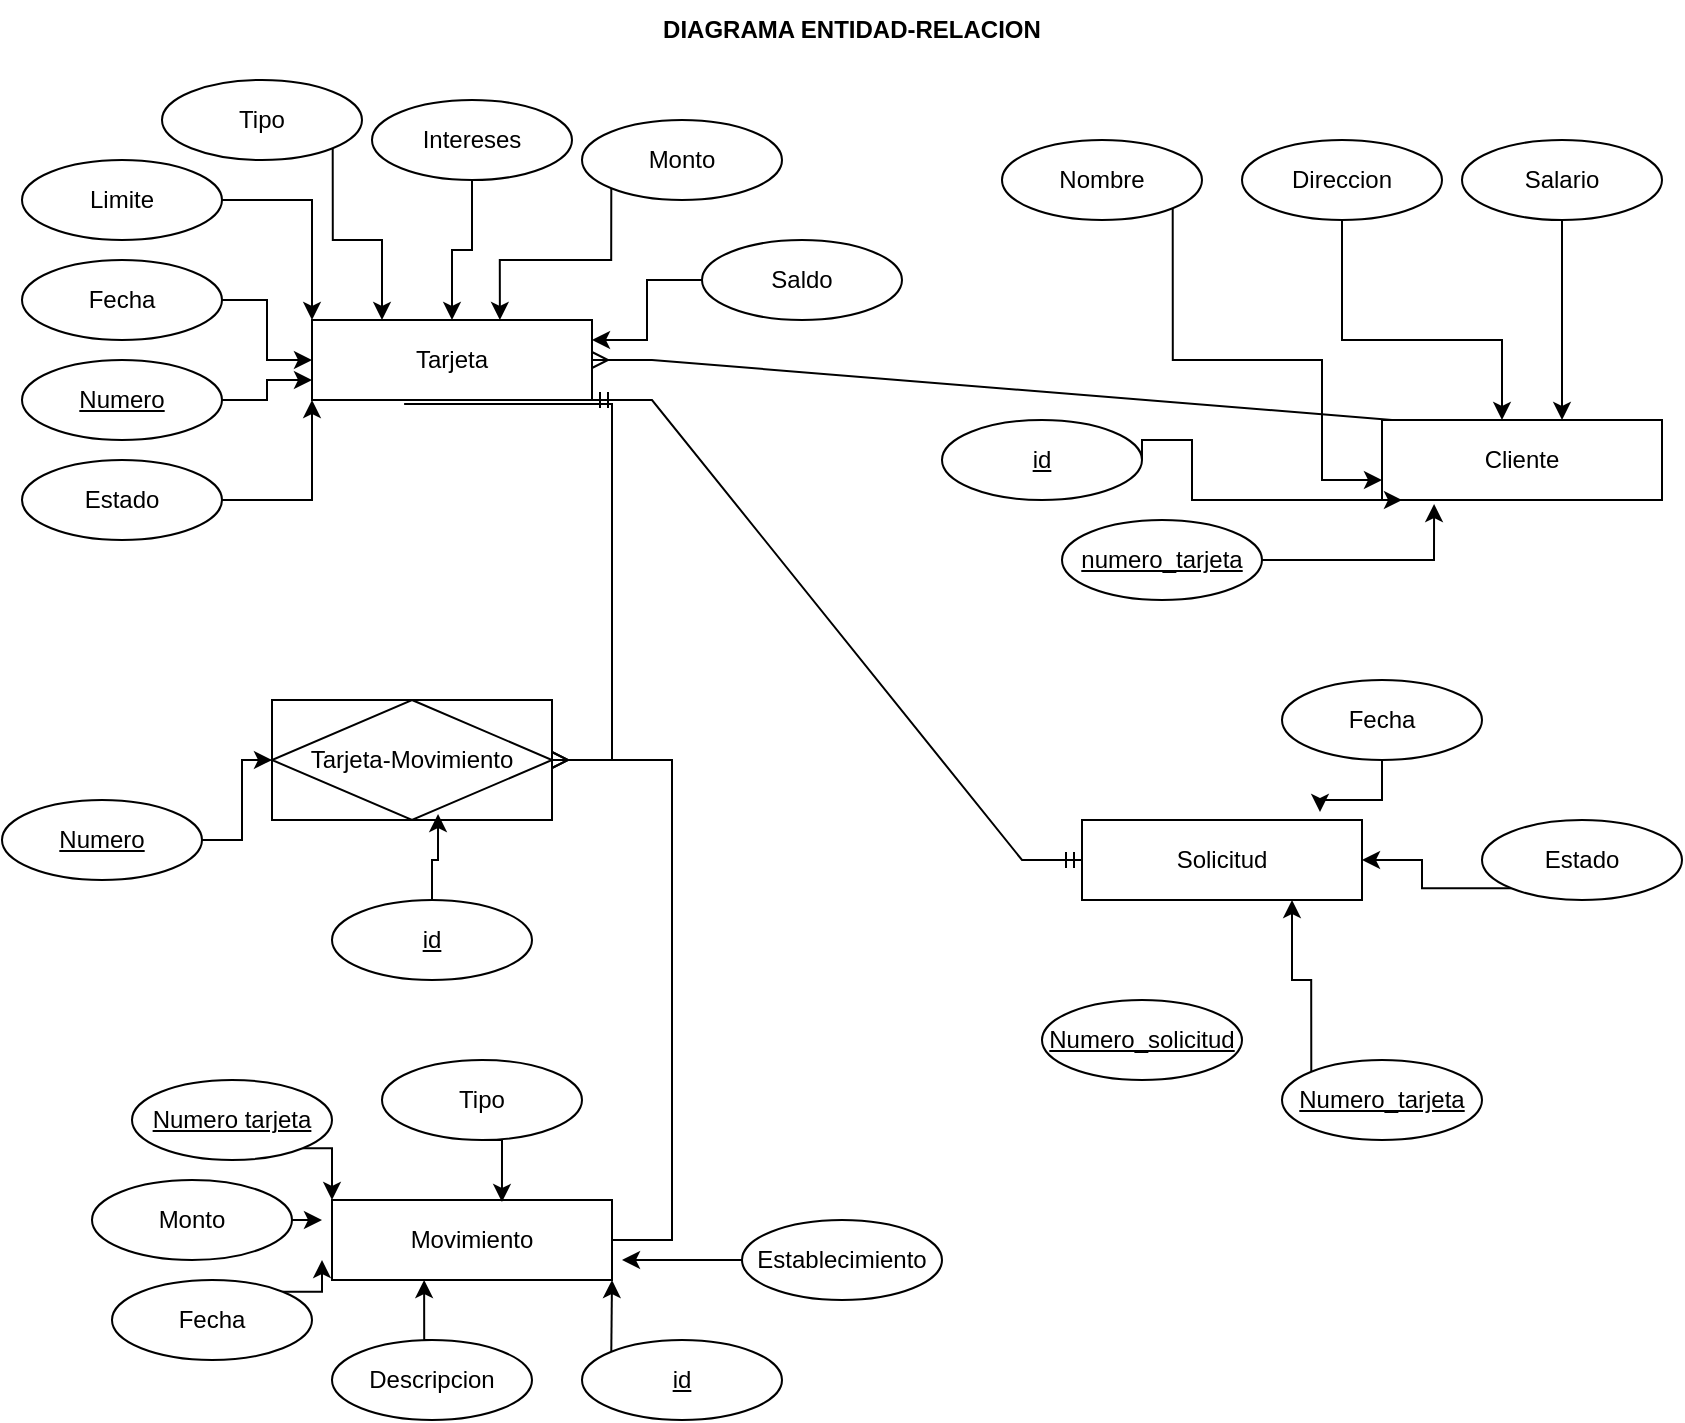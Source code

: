 <mxfile version="24.6.4" type="device">
  <diagram name="Page-1" id="MxZ0l3O3r8EjEsJYbbJX">
    <mxGraphModel dx="493" dy="757" grid="1" gridSize="10" guides="1" tooltips="1" connect="1" arrows="1" fold="1" page="1" pageScale="1" pageWidth="850" pageHeight="1100" math="0" shadow="0">
      <root>
        <mxCell id="0" />
        <mxCell id="1" parent="0" />
        <mxCell id="e3TEPgjFpsY1DIa8oNVu-4" value="Tarjeta" style="whiteSpace=wrap;html=1;align=center;" parent="1" vertex="1">
          <mxGeometry x="155" y="170" width="140" height="40" as="geometry" />
        </mxCell>
        <mxCell id="e3TEPgjFpsY1DIa8oNVu-5" value="Solicitud" style="whiteSpace=wrap;html=1;align=center;" parent="1" vertex="1">
          <mxGeometry x="540" y="420" width="140" height="40" as="geometry" />
        </mxCell>
        <mxCell id="e3TEPgjFpsY1DIa8oNVu-6" value="Movimiento" style="whiteSpace=wrap;html=1;align=center;" parent="1" vertex="1">
          <mxGeometry x="165" y="610" width="140" height="40" as="geometry" />
        </mxCell>
        <mxCell id="Ph1E0st66sPF-dPeZp6j-10" style="edgeStyle=orthogonalEdgeStyle;rounded=0;orthogonalLoop=1;jettySize=auto;html=1;exitX=1;exitY=0.5;exitDx=0;exitDy=0;entryX=0;entryY=0.75;entryDx=0;entryDy=0;" edge="1" parent="1" source="e3TEPgjFpsY1DIa8oNVu-8" target="e3TEPgjFpsY1DIa8oNVu-4">
          <mxGeometry relative="1" as="geometry" />
        </mxCell>
        <mxCell id="e3TEPgjFpsY1DIa8oNVu-8" value="Numero" style="ellipse;whiteSpace=wrap;html=1;align=center;fontStyle=4;" parent="1" vertex="1">
          <mxGeometry x="10" y="190" width="100" height="40" as="geometry" />
        </mxCell>
        <mxCell id="e3TEPgjFpsY1DIa8oNVu-9" value="&lt;div&gt;Direccion&lt;/div&gt;" style="ellipse;whiteSpace=wrap;html=1;align=center;" parent="1" vertex="1">
          <mxGeometry x="620" y="80" width="100" height="40" as="geometry" />
        </mxCell>
        <mxCell id="e3TEPgjFpsY1DIa8oNVu-10" value="Nombre" style="ellipse;whiteSpace=wrap;html=1;align=center;" parent="1" vertex="1">
          <mxGeometry x="500" y="80" width="100" height="40" as="geometry" />
        </mxCell>
        <mxCell id="Ph1E0st66sPF-dPeZp6j-11" style="edgeStyle=orthogonalEdgeStyle;rounded=0;orthogonalLoop=1;jettySize=auto;html=1;exitX=1;exitY=0.5;exitDx=0;exitDy=0;entryX=0;entryY=1;entryDx=0;entryDy=0;" edge="1" parent="1" source="e3TEPgjFpsY1DIa8oNVu-11" target="e3TEPgjFpsY1DIa8oNVu-4">
          <mxGeometry relative="1" as="geometry" />
        </mxCell>
        <mxCell id="e3TEPgjFpsY1DIa8oNVu-11" value="Estado" style="ellipse;whiteSpace=wrap;html=1;align=center;" parent="1" vertex="1">
          <mxGeometry x="10" y="240" width="100" height="40" as="geometry" />
        </mxCell>
        <mxCell id="G80E4PKsQIGe5ShlnCJw-18" style="edgeStyle=orthogonalEdgeStyle;rounded=0;orthogonalLoop=1;jettySize=auto;html=1;exitX=1;exitY=1;exitDx=0;exitDy=0;entryX=0.25;entryY=0;entryDx=0;entryDy=0;" parent="1" source="e3TEPgjFpsY1DIa8oNVu-13" target="e3TEPgjFpsY1DIa8oNVu-4" edge="1">
          <mxGeometry relative="1" as="geometry" />
        </mxCell>
        <mxCell id="e3TEPgjFpsY1DIa8oNVu-13" value="Tipo" style="ellipse;whiteSpace=wrap;html=1;align=center;" parent="1" vertex="1">
          <mxGeometry x="80" y="50" width="100" height="40" as="geometry" />
        </mxCell>
        <mxCell id="G80E4PKsQIGe5ShlnCJw-22" style="edgeStyle=orthogonalEdgeStyle;rounded=0;orthogonalLoop=1;jettySize=auto;html=1;exitX=0;exitY=0.5;exitDx=0;exitDy=0;entryX=1;entryY=0.25;entryDx=0;entryDy=0;" parent="1" source="e3TEPgjFpsY1DIa8oNVu-14" target="e3TEPgjFpsY1DIa8oNVu-4" edge="1">
          <mxGeometry relative="1" as="geometry" />
        </mxCell>
        <mxCell id="e3TEPgjFpsY1DIa8oNVu-14" value="Saldo" style="ellipse;whiteSpace=wrap;html=1;align=center;" parent="1" vertex="1">
          <mxGeometry x="350" y="130" width="100" height="40" as="geometry" />
        </mxCell>
        <mxCell id="G80E4PKsQIGe5ShlnCJw-19" style="edgeStyle=orthogonalEdgeStyle;rounded=0;orthogonalLoop=1;jettySize=auto;html=1;exitX=0.5;exitY=1;exitDx=0;exitDy=0;entryX=0.5;entryY=0;entryDx=0;entryDy=0;" parent="1" source="e3TEPgjFpsY1DIa8oNVu-15" target="e3TEPgjFpsY1DIa8oNVu-4" edge="1">
          <mxGeometry relative="1" as="geometry" />
        </mxCell>
        <mxCell id="e3TEPgjFpsY1DIa8oNVu-15" value="Intereses" style="ellipse;whiteSpace=wrap;html=1;align=center;" parent="1" vertex="1">
          <mxGeometry x="185" y="60" width="100" height="40" as="geometry" />
        </mxCell>
        <mxCell id="G80E4PKsQIGe5ShlnCJw-20" style="edgeStyle=orthogonalEdgeStyle;rounded=0;orthogonalLoop=1;jettySize=auto;html=1;exitX=0;exitY=1;exitDx=0;exitDy=0;entryX=0.671;entryY=0;entryDx=0;entryDy=0;entryPerimeter=0;" parent="1" source="e3TEPgjFpsY1DIa8oNVu-16" target="e3TEPgjFpsY1DIa8oNVu-4" edge="1">
          <mxGeometry relative="1" as="geometry" />
        </mxCell>
        <mxCell id="e3TEPgjFpsY1DIa8oNVu-16" value="Monto" style="ellipse;whiteSpace=wrap;html=1;align=center;" parent="1" vertex="1">
          <mxGeometry x="290" y="70" width="100" height="40" as="geometry" />
        </mxCell>
        <mxCell id="Ph1E0st66sPF-dPeZp6j-9" style="edgeStyle=orthogonalEdgeStyle;rounded=0;orthogonalLoop=1;jettySize=auto;html=1;exitX=1;exitY=0.5;exitDx=0;exitDy=0;entryX=0;entryY=0.5;entryDx=0;entryDy=0;" edge="1" parent="1" source="e3TEPgjFpsY1DIa8oNVu-17" target="e3TEPgjFpsY1DIa8oNVu-4">
          <mxGeometry relative="1" as="geometry" />
        </mxCell>
        <mxCell id="e3TEPgjFpsY1DIa8oNVu-17" value="Fecha" style="ellipse;whiteSpace=wrap;html=1;align=center;" parent="1" vertex="1">
          <mxGeometry x="10" y="140" width="100" height="40" as="geometry" />
        </mxCell>
        <mxCell id="Ph1E0st66sPF-dPeZp6j-8" style="edgeStyle=orthogonalEdgeStyle;rounded=0;orthogonalLoop=1;jettySize=auto;html=1;exitX=1;exitY=0.5;exitDx=0;exitDy=0;entryX=0;entryY=0;entryDx=0;entryDy=0;" edge="1" parent="1" source="e3TEPgjFpsY1DIa8oNVu-21" target="e3TEPgjFpsY1DIa8oNVu-4">
          <mxGeometry relative="1" as="geometry" />
        </mxCell>
        <mxCell id="e3TEPgjFpsY1DIa8oNVu-21" value="Limite" style="ellipse;whiteSpace=wrap;html=1;align=center;" parent="1" vertex="1">
          <mxGeometry x="10" y="90" width="100" height="40" as="geometry" />
        </mxCell>
        <mxCell id="e3TEPgjFpsY1DIa8oNVu-24" value="Fecha" style="ellipse;whiteSpace=wrap;html=1;align=center;" parent="1" vertex="1">
          <mxGeometry x="640" y="350" width="100" height="40" as="geometry" />
        </mxCell>
        <mxCell id="G80E4PKsQIGe5ShlnCJw-31" style="edgeStyle=orthogonalEdgeStyle;rounded=0;orthogonalLoop=1;jettySize=auto;html=1;exitX=0.5;exitY=1;exitDx=0;exitDy=0;entryX=0.643;entryY=0;entryDx=0;entryDy=0;entryPerimeter=0;" parent="1" source="G80E4PKsQIGe5ShlnCJw-2" target="Ph1E0st66sPF-dPeZp6j-1" edge="1">
          <mxGeometry relative="1" as="geometry">
            <Array as="points">
              <mxPoint x="780" y="210" />
            </Array>
            <mxPoint x="670" y="210" as="targetPoint" />
          </mxGeometry>
        </mxCell>
        <mxCell id="G80E4PKsQIGe5ShlnCJw-2" value="&lt;div&gt;Salario&lt;/div&gt;" style="ellipse;whiteSpace=wrap;html=1;align=center;" parent="1" vertex="1">
          <mxGeometry x="730" y="80" width="100" height="40" as="geometry" />
        </mxCell>
        <mxCell id="Ph1E0st66sPF-dPeZp6j-7" style="edgeStyle=orthogonalEdgeStyle;rounded=0;orthogonalLoop=1;jettySize=auto;html=1;exitX=0;exitY=1;exitDx=0;exitDy=0;entryX=1;entryY=0.5;entryDx=0;entryDy=0;" edge="1" parent="1" source="G80E4PKsQIGe5ShlnCJw-6" target="e3TEPgjFpsY1DIa8oNVu-5">
          <mxGeometry relative="1" as="geometry" />
        </mxCell>
        <mxCell id="G80E4PKsQIGe5ShlnCJw-6" value="Estado" style="ellipse;whiteSpace=wrap;html=1;align=center;" parent="1" vertex="1">
          <mxGeometry x="740" y="420" width="100" height="40" as="geometry" />
        </mxCell>
        <mxCell id="G80E4PKsQIGe5ShlnCJw-7" value="Tipo" style="ellipse;whiteSpace=wrap;html=1;align=center;" parent="1" vertex="1">
          <mxGeometry x="190" y="540" width="100" height="40" as="geometry" />
        </mxCell>
        <mxCell id="G80E4PKsQIGe5ShlnCJw-10" value="" style="edgeStyle=entityRelationEdgeStyle;fontSize=12;html=1;endArrow=ERmandOne;startArrow=ERmandOne;rounded=0;entryX=1;entryY=1;entryDx=0;entryDy=0;" parent="1" source="e3TEPgjFpsY1DIa8oNVu-5" target="e3TEPgjFpsY1DIa8oNVu-4" edge="1">
          <mxGeometry width="100" height="100" relative="1" as="geometry">
            <mxPoint x="360" y="350" as="sourcePoint" />
            <mxPoint x="280" y="220" as="targetPoint" />
            <Array as="points">
              <mxPoint x="280" y="240" />
            </Array>
          </mxGeometry>
        </mxCell>
        <mxCell id="G80E4PKsQIGe5ShlnCJw-26" style="edgeStyle=orthogonalEdgeStyle;rounded=0;orthogonalLoop=1;jettySize=auto;html=1;exitX=0.5;exitY=1;exitDx=0;exitDy=0;entryX=0.607;entryY=0.025;entryDx=0;entryDy=0;entryPerimeter=0;" parent="1" source="G80E4PKsQIGe5ShlnCJw-7" target="e3TEPgjFpsY1DIa8oNVu-6" edge="1">
          <mxGeometry relative="1" as="geometry" />
        </mxCell>
        <mxCell id="G80E4PKsQIGe5ShlnCJw-28" style="edgeStyle=orthogonalEdgeStyle;rounded=0;orthogonalLoop=1;jettySize=auto;html=1;exitX=0.5;exitY=1;exitDx=0;exitDy=0;entryX=0.85;entryY=-0.1;entryDx=0;entryDy=0;entryPerimeter=0;" parent="1" source="e3TEPgjFpsY1DIa8oNVu-24" target="e3TEPgjFpsY1DIa8oNVu-5" edge="1">
          <mxGeometry relative="1" as="geometry" />
        </mxCell>
        <mxCell id="G80E4PKsQIGe5ShlnCJw-30" style="edgeStyle=orthogonalEdgeStyle;rounded=0;orthogonalLoop=1;jettySize=auto;html=1;exitX=0.5;exitY=1;exitDx=0;exitDy=0;" parent="1" source="e3TEPgjFpsY1DIa8oNVu-9" target="Ph1E0st66sPF-dPeZp6j-1" edge="1">
          <mxGeometry relative="1" as="geometry">
            <mxPoint x="606.94" y="160" as="targetPoint" />
            <Array as="points">
              <mxPoint x="670" y="180" />
              <mxPoint x="750" y="180" />
            </Array>
          </mxGeometry>
        </mxCell>
        <mxCell id="G80E4PKsQIGe5ShlnCJw-33" style="edgeStyle=orthogonalEdgeStyle;rounded=0;orthogonalLoop=1;jettySize=auto;html=1;exitX=1;exitY=1;exitDx=0;exitDy=0;entryX=0;entryY=0.75;entryDx=0;entryDy=0;" parent="1" source="e3TEPgjFpsY1DIa8oNVu-10" target="Ph1E0st66sPF-dPeZp6j-1" edge="1">
          <mxGeometry relative="1" as="geometry">
            <mxPoint x="535.96" y="158" as="targetPoint" />
            <Array as="points">
              <mxPoint x="585" y="190" />
              <mxPoint x="660" y="190" />
              <mxPoint x="660" y="250" />
            </Array>
          </mxGeometry>
        </mxCell>
        <mxCell id="G91LoEo4jBufRWUvyXyW-13" style="edgeStyle=orthogonalEdgeStyle;rounded=0;orthogonalLoop=1;jettySize=auto;html=1;exitX=1;exitY=0;exitDx=0;exitDy=0;" parent="1" source="G80E4PKsQIGe5ShlnCJw-34" edge="1">
          <mxGeometry relative="1" as="geometry">
            <mxPoint x="160" y="640" as="targetPoint" />
          </mxGeometry>
        </mxCell>
        <mxCell id="G80E4PKsQIGe5ShlnCJw-34" value="Fecha" style="ellipse;whiteSpace=wrap;html=1;align=center;" parent="1" vertex="1">
          <mxGeometry x="55" y="650" width="100" height="40" as="geometry" />
        </mxCell>
        <mxCell id="G91LoEo4jBufRWUvyXyW-11" style="edgeStyle=orthogonalEdgeStyle;rounded=0;orthogonalLoop=1;jettySize=auto;html=1;exitX=1;exitY=1;exitDx=0;exitDy=0;entryX=0;entryY=0;entryDx=0;entryDy=0;" parent="1" source="G80E4PKsQIGe5ShlnCJw-35" target="e3TEPgjFpsY1DIa8oNVu-6" edge="1">
          <mxGeometry relative="1" as="geometry" />
        </mxCell>
        <mxCell id="G80E4PKsQIGe5ShlnCJw-35" value="&lt;u&gt;Numero tarjeta&lt;/u&gt;" style="ellipse;whiteSpace=wrap;html=1;align=center;" parent="1" vertex="1">
          <mxGeometry x="65" y="550" width="100" height="40" as="geometry" />
        </mxCell>
        <mxCell id="G91LoEo4jBufRWUvyXyW-12" style="edgeStyle=orthogonalEdgeStyle;rounded=0;orthogonalLoop=1;jettySize=auto;html=1;exitX=1;exitY=0.5;exitDx=0;exitDy=0;" parent="1" source="G80E4PKsQIGe5ShlnCJw-36" edge="1">
          <mxGeometry relative="1" as="geometry">
            <mxPoint x="160" y="620" as="targetPoint" />
          </mxGeometry>
        </mxCell>
        <mxCell id="G80E4PKsQIGe5ShlnCJw-36" value="Monto" style="ellipse;whiteSpace=wrap;html=1;align=center;" parent="1" vertex="1">
          <mxGeometry x="45" y="600" width="100" height="40" as="geometry" />
        </mxCell>
        <mxCell id="G80E4PKsQIGe5ShlnCJw-38" value="Descripcion" style="ellipse;whiteSpace=wrap;html=1;align=center;" parent="1" vertex="1">
          <mxGeometry x="165" y="680" width="100" height="40" as="geometry" />
        </mxCell>
        <mxCell id="G91LoEo4jBufRWUvyXyW-17" style="edgeStyle=orthogonalEdgeStyle;rounded=0;orthogonalLoop=1;jettySize=auto;html=1;exitX=0;exitY=0;exitDx=0;exitDy=0;entryX=0.75;entryY=1;entryDx=0;entryDy=0;" parent="1" source="G80E4PKsQIGe5ShlnCJw-41" target="e3TEPgjFpsY1DIa8oNVu-5" edge="1">
          <mxGeometry relative="1" as="geometry" />
        </mxCell>
        <mxCell id="G80E4PKsQIGe5ShlnCJw-41" value="&lt;u&gt;Numero_tarjeta&lt;/u&gt;" style="ellipse;whiteSpace=wrap;html=1;align=center;" parent="1" vertex="1">
          <mxGeometry x="640" y="540" width="100" height="40" as="geometry" />
        </mxCell>
        <mxCell id="G91LoEo4jBufRWUvyXyW-16" style="edgeStyle=orthogonalEdgeStyle;rounded=0;orthogonalLoop=1;jettySize=auto;html=1;exitX=0;exitY=0.5;exitDx=0;exitDy=0;" parent="1" source="G80E4PKsQIGe5ShlnCJw-44" edge="1">
          <mxGeometry relative="1" as="geometry">
            <mxPoint x="310" y="640" as="targetPoint" />
          </mxGeometry>
        </mxCell>
        <mxCell id="G80E4PKsQIGe5ShlnCJw-44" value="Establecimiento" style="ellipse;whiteSpace=wrap;html=1;align=center;" parent="1" vertex="1">
          <mxGeometry x="370" y="620" width="100" height="40" as="geometry" />
        </mxCell>
        <mxCell id="G91LoEo4jBufRWUvyXyW-2" value="Tarjeta-Movimiento" style="shape=associativeEntity;whiteSpace=wrap;html=1;align=center;" parent="1" vertex="1">
          <mxGeometry x="135" y="360" width="140" height="60" as="geometry" />
        </mxCell>
        <mxCell id="G91LoEo4jBufRWUvyXyW-15" style="edgeStyle=orthogonalEdgeStyle;rounded=0;orthogonalLoop=1;jettySize=auto;html=1;exitX=0;exitY=0;exitDx=0;exitDy=0;entryX=1;entryY=1;entryDx=0;entryDy=0;" parent="1" source="G91LoEo4jBufRWUvyXyW-3" target="e3TEPgjFpsY1DIa8oNVu-6" edge="1">
          <mxGeometry relative="1" as="geometry" />
        </mxCell>
        <mxCell id="G91LoEo4jBufRWUvyXyW-3" value="&lt;u&gt;id&lt;/u&gt;" style="ellipse;whiteSpace=wrap;html=1;align=center;" parent="1" vertex="1">
          <mxGeometry x="290" y="680" width="100" height="40" as="geometry" />
        </mxCell>
        <mxCell id="G91LoEo4jBufRWUvyXyW-4" value="&lt;u&gt;id&lt;/u&gt;" style="ellipse;whiteSpace=wrap;html=1;align=center;" parent="1" vertex="1">
          <mxGeometry x="165" y="460" width="100" height="40" as="geometry" />
        </mxCell>
        <mxCell id="G91LoEo4jBufRWUvyXyW-8" style="edgeStyle=orthogonalEdgeStyle;rounded=0;orthogonalLoop=1;jettySize=auto;html=1;exitX=1;exitY=0.5;exitDx=0;exitDy=0;entryX=0;entryY=0.5;entryDx=0;entryDy=0;" parent="1" source="G91LoEo4jBufRWUvyXyW-5" target="G91LoEo4jBufRWUvyXyW-2" edge="1">
          <mxGeometry relative="1" as="geometry" />
        </mxCell>
        <mxCell id="G91LoEo4jBufRWUvyXyW-5" value="Numero" style="ellipse;whiteSpace=wrap;html=1;align=center;fontStyle=4;" parent="1" vertex="1">
          <mxGeometry y="410" width="100" height="40" as="geometry" />
        </mxCell>
        <mxCell id="G91LoEo4jBufRWUvyXyW-14" style="edgeStyle=orthogonalEdgeStyle;rounded=0;orthogonalLoop=1;jettySize=auto;html=1;exitX=0.5;exitY=0;exitDx=0;exitDy=0;entryX=0.329;entryY=1;entryDx=0;entryDy=0;entryPerimeter=0;" parent="1" source="G80E4PKsQIGe5ShlnCJw-38" target="e3TEPgjFpsY1DIa8oNVu-6" edge="1">
          <mxGeometry relative="1" as="geometry" />
        </mxCell>
        <mxCell id="Ph1E0st66sPF-dPeZp6j-1" value="Cliente" style="whiteSpace=wrap;html=1;align=center;" vertex="1" parent="1">
          <mxGeometry x="690" y="220" width="140" height="40" as="geometry" />
        </mxCell>
        <mxCell id="Ph1E0st66sPF-dPeZp6j-3" value="&lt;u&gt;id&lt;/u&gt;" style="ellipse;whiteSpace=wrap;html=1;align=center;" vertex="1" parent="1">
          <mxGeometry x="470" y="220" width="100" height="40" as="geometry" />
        </mxCell>
        <mxCell id="Ph1E0st66sPF-dPeZp6j-4" style="edgeStyle=orthogonalEdgeStyle;rounded=0;orthogonalLoop=1;jettySize=auto;html=1;exitX=1;exitY=0.5;exitDx=0;exitDy=0;entryX=0;entryY=0.75;entryDx=0;entryDy=0;" edge="1" parent="1" source="Ph1E0st66sPF-dPeZp6j-3">
          <mxGeometry relative="1" as="geometry">
            <mxPoint x="700" y="260" as="targetPoint" />
            <mxPoint x="595" y="124" as="sourcePoint" />
            <Array as="points">
              <mxPoint x="595" y="230" />
              <mxPoint x="595" y="260" />
            </Array>
          </mxGeometry>
        </mxCell>
        <mxCell id="Ph1E0st66sPF-dPeZp6j-5" value="&lt;b style=&quot;&quot;&gt;DIAGRAMA ENTIDAD-RELACION&lt;/b&gt;" style="text;strokeColor=none;align=center;fillColor=none;html=1;verticalAlign=middle;whiteSpace=wrap;rounded=0;" vertex="1" parent="1">
          <mxGeometry x="305" y="10" width="240" height="30" as="geometry" />
        </mxCell>
        <mxCell id="Ph1E0st66sPF-dPeZp6j-13" value="" style="edgeStyle=entityRelationEdgeStyle;fontSize=12;html=1;endArrow=ERmany;rounded=0;exitX=0.329;exitY=1.05;exitDx=0;exitDy=0;exitPerimeter=0;" edge="1" parent="1" source="e3TEPgjFpsY1DIa8oNVu-4" target="G91LoEo4jBufRWUvyXyW-2">
          <mxGeometry width="100" height="100" relative="1" as="geometry">
            <mxPoint x="305" y="530" as="sourcePoint" />
            <mxPoint x="405" y="430" as="targetPoint" />
          </mxGeometry>
        </mxCell>
        <mxCell id="Ph1E0st66sPF-dPeZp6j-17" value="" style="edgeStyle=entityRelationEdgeStyle;fontSize=12;html=1;endArrow=ERmany;rounded=0;" edge="1" parent="1" source="e3TEPgjFpsY1DIa8oNVu-6" target="G91LoEo4jBufRWUvyXyW-2">
          <mxGeometry width="100" height="100" relative="1" as="geometry">
            <mxPoint x="211" y="222" as="sourcePoint" />
            <mxPoint x="285" y="400" as="targetPoint" />
          </mxGeometry>
        </mxCell>
        <mxCell id="Ph1E0st66sPF-dPeZp6j-18" style="edgeStyle=orthogonalEdgeStyle;rounded=0;orthogonalLoop=1;jettySize=auto;html=1;exitX=0.5;exitY=0;exitDx=0;exitDy=0;entryX=0.593;entryY=0.95;entryDx=0;entryDy=0;entryPerimeter=0;" edge="1" parent="1" source="G91LoEo4jBufRWUvyXyW-4" target="G91LoEo4jBufRWUvyXyW-2">
          <mxGeometry relative="1" as="geometry" />
        </mxCell>
        <mxCell id="Ph1E0st66sPF-dPeZp6j-19" value="" style="edgeStyle=entityRelationEdgeStyle;fontSize=12;html=1;endArrow=ERmany;rounded=0;entryX=1;entryY=0.5;entryDx=0;entryDy=0;exitX=0.25;exitY=0;exitDx=0;exitDy=0;" edge="1" parent="1" source="Ph1E0st66sPF-dPeZp6j-1" target="e3TEPgjFpsY1DIa8oNVu-4">
          <mxGeometry width="100" height="100" relative="1" as="geometry">
            <mxPoint x="640" y="290" as="sourcePoint" />
            <mxPoint x="285" y="400" as="targetPoint" />
          </mxGeometry>
        </mxCell>
        <mxCell id="Ph1E0st66sPF-dPeZp6j-20" value="&lt;u&gt;numero_tarjeta&lt;/u&gt;" style="ellipse;whiteSpace=wrap;html=1;align=center;" vertex="1" parent="1">
          <mxGeometry x="530" y="270" width="100" height="40" as="geometry" />
        </mxCell>
        <mxCell id="Ph1E0st66sPF-dPeZp6j-21" style="edgeStyle=orthogonalEdgeStyle;rounded=0;orthogonalLoop=1;jettySize=auto;html=1;exitX=1;exitY=0.5;exitDx=0;exitDy=0;entryX=0.186;entryY=1.05;entryDx=0;entryDy=0;entryPerimeter=0;" edge="1" parent="1" source="Ph1E0st66sPF-dPeZp6j-20" target="Ph1E0st66sPF-dPeZp6j-1">
          <mxGeometry relative="1" as="geometry" />
        </mxCell>
        <mxCell id="Ph1E0st66sPF-dPeZp6j-22" value="&lt;u&gt;Numero_solicitud&lt;/u&gt;" style="ellipse;whiteSpace=wrap;html=1;align=center;" vertex="1" parent="1">
          <mxGeometry x="520" y="510" width="100" height="40" as="geometry" />
        </mxCell>
      </root>
    </mxGraphModel>
  </diagram>
</mxfile>
